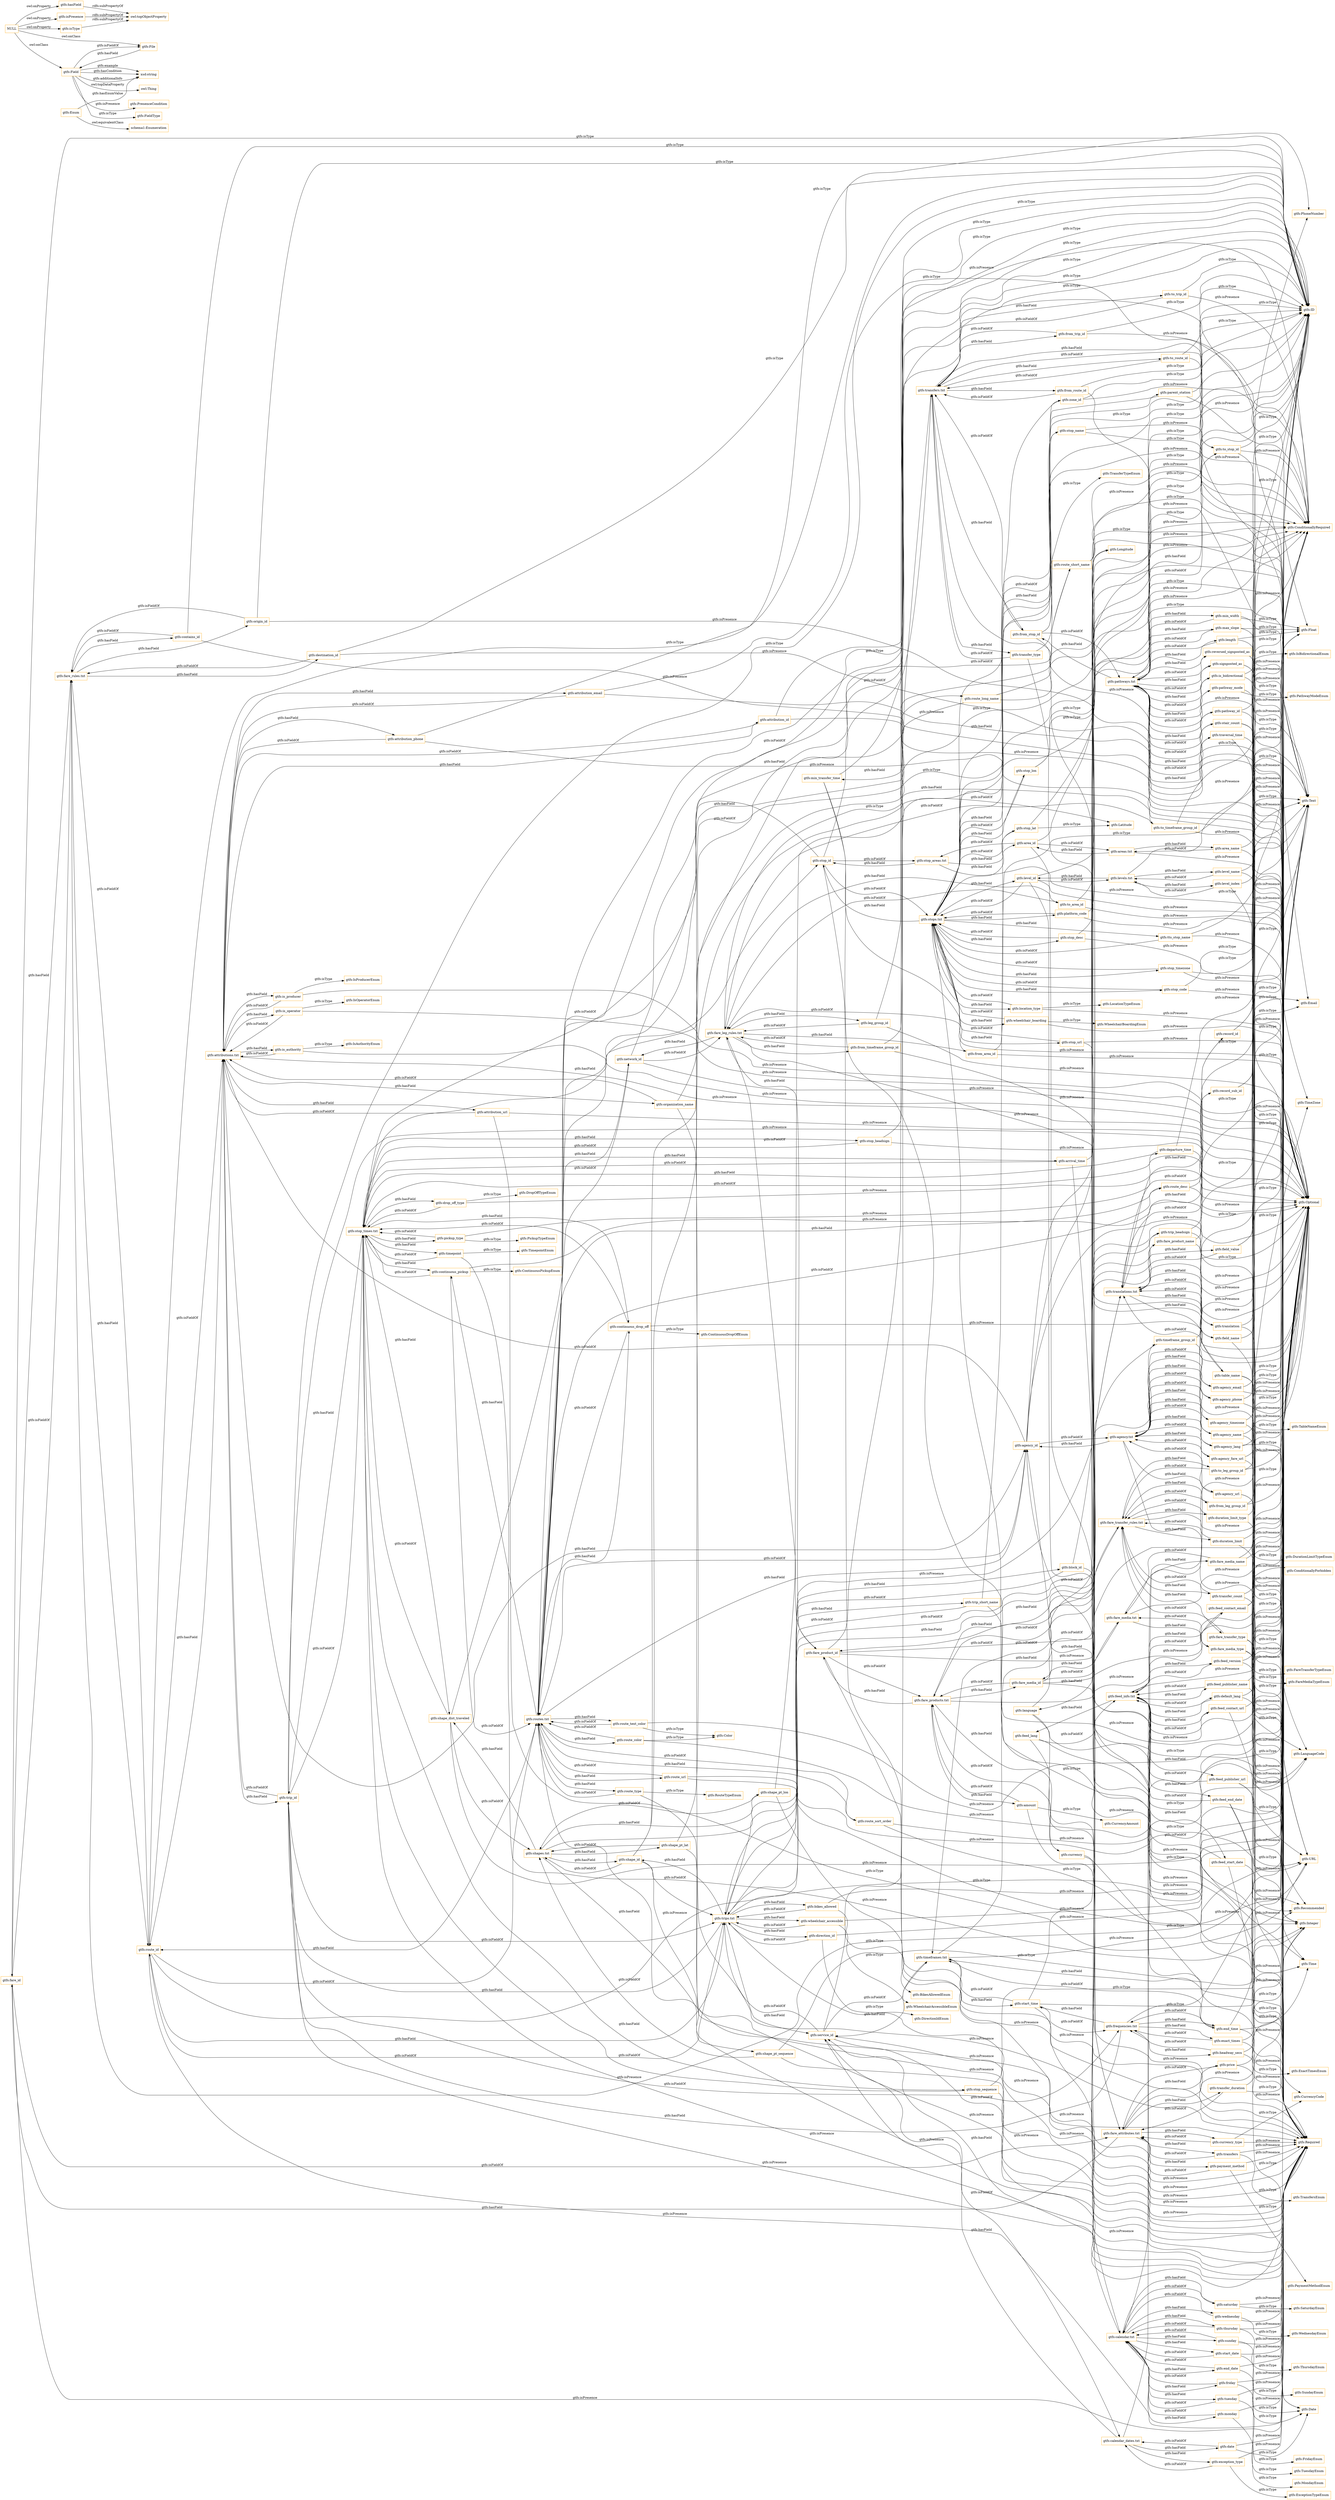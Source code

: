 digraph ar2dtool_diagram { 
rankdir=LR;
size="1501"
node [shape = rectangle, color="orange"]; "gtfs:Required" "gtfs:WheelchairAccessibleEnum" "gtfs:DirectionIdEnum" "gtfs:PhoneNumber" "gtfs:ThursdayEnum" "gtfs:FareMediaTypeEnum" "gtfs:WheelchairBoardingEnum" "gtfs:SaturdayEnum" "gtfs:Text" "gtfs:PickupTypeEnum" "gtfs:DurationLimitTypeEnum" "gtfs:TransfersEnum" "gtfs:TimeZone" "gtfs:BikesAllowedEnum" "gtfs:CurrencyAmount" "gtfs:Field" "gtfs:ExactTimesEnum" "gtfs:ID" "gtfs:MondayEnum" "gtfs:RouteTypeEnum" "gtfs:URL" "gtfs:PaymentMethodEnum" "gtfs:PathwayModeEnum" "gtfs:Float" "gtfs:ContinuousDropOffEnum" "gtfs:DropOffTypeEnum" "schema1:Enumeration" "gtfs:TimepointEnum" "gtfs:ExceptionTypeEnum" "gtfs:WednesdayEnum" "gtfs:LanguageCode" "gtfs:TransferTypeEnum" "gtfs:Longitude" "gtfs:TuesdayEnum" "gtfs:FridayEnum" "gtfs:FieldType" "gtfs:Optional" "gtfs:Time" "gtfs:IsProducerEnum" "gtfs:SundayEnum" "gtfs:IsBidirectionalEnum" "gtfs:FareTransferTypeEnum" "gtfs:File" "gtfs:Integer" "gtfs:Email" "gtfs:ConditionallyRequired" "gtfs:TableNameEnum" "gtfs:IsOperatorEnum" "gtfs:ContinuousPickupEnum" "gtfs:Recommended" "gtfs:LocationTypeEnum" "gtfs:ConditionallyForbidden" "gtfs:Date" "gtfs:PresenceCondition" "gtfs:Enum" "gtfs:Latitude" "gtfs:IsAuthorityEnum" ; /*classes style*/
	"gtfs:fare_id" -> "gtfs:ID" [ label = "gtfs:isType" ];
	"gtfs:fare_id" -> "gtfs:Required" [ label = "gtfs:isPresence" ];
	"gtfs:fare_id" -> "gtfs:fare_rules.txt" [ label = "gtfs:isFieldOf" ];
	"gtfs:fare_id" -> "gtfs:fare_attributes.txt" [ label = "gtfs:isFieldOf" ];
	"gtfs:transfer_type" -> "gtfs:TransferTypeEnum" [ label = "gtfs:isType" ];
	"gtfs:transfer_type" -> "gtfs:Required" [ label = "gtfs:isPresence" ];
	"gtfs:transfer_type" -> "gtfs:transfers.txt" [ label = "gtfs:isFieldOf" ];
	"gtfs:stop_desc" -> "gtfs:Text" [ label = "gtfs:isType" ];
	"gtfs:stop_desc" -> "gtfs:Optional" [ label = "gtfs:isPresence" ];
	"gtfs:stop_desc" -> "gtfs:stops.txt" [ label = "gtfs:isFieldOf" ];
	"gtfs:fare_media_name" -> "gtfs:Text" [ label = "gtfs:isType" ];
	"gtfs:fare_media_name" -> "gtfs:Optional" [ label = "gtfs:isPresence" ];
	"gtfs:fare_media_name" -> "gtfs:fare_media.txt" [ label = "gtfs:isFieldOf" ];
	"gtfs:hasField" -> "owl:topObjectProperty" [ label = "rdfs:subPropertyOf" ];
	"gtfs:signposted_as" -> "gtfs:Text" [ label = "gtfs:isType" ];
	"gtfs:signposted_as" -> "gtfs:Optional" [ label = "gtfs:isPresence" ];
	"gtfs:signposted_as" -> "gtfs:pathways.txt" [ label = "gtfs:isFieldOf" ];
	"gtfs:date" -> "gtfs:Date" [ label = "gtfs:isType" ];
	"gtfs:date" -> "gtfs:Required" [ label = "gtfs:isPresence" ];
	"gtfs:date" -> "gtfs:calendar_dates.txt" [ label = "gtfs:isFieldOf" ];
	"gtfs:min_transfer_time" -> "gtfs:Integer" [ label = "gtfs:isType" ];
	"gtfs:min_transfer_time" -> "gtfs:Optional" [ label = "gtfs:isPresence" ];
	"gtfs:min_transfer_time" -> "gtfs:transfers.txt" [ label = "gtfs:isFieldOf" ];
	"gtfs:route_color" -> "gtfs:Color" [ label = "gtfs:isType" ];
	"gtfs:route_color" -> "gtfs:Optional" [ label = "gtfs:isPresence" ];
	"gtfs:route_color" -> "gtfs:routes.txt" [ label = "gtfs:isFieldOf" ];
	"gtfs:pickup_type" -> "gtfs:PickupTypeEnum" [ label = "gtfs:isType" ];
	"gtfs:pickup_type" -> "gtfs:Optional" [ label = "gtfs:isPresence" ];
	"gtfs:pickup_type" -> "gtfs:stop_times.txt" [ label = "gtfs:isFieldOf" ];
	"gtfs:stair_count" -> "gtfs:Integer" [ label = "gtfs:isType" ];
	"gtfs:stair_count" -> "gtfs:Optional" [ label = "gtfs:isPresence" ];
	"gtfs:stair_count" -> "gtfs:pathways.txt" [ label = "gtfs:isFieldOf" ];
	"gtfs:fare_transfer_rules.txt" -> "gtfs:duration_limit_type" [ label = "gtfs:hasField" ];
	"gtfs:fare_transfer_rules.txt" -> "gtfs:Optional" [ label = "gtfs:isPresence" ];
	"gtfs:fare_transfer_rules.txt" -> "gtfs:duration_limit" [ label = "gtfs:hasField" ];
	"gtfs:fare_transfer_rules.txt" -> "gtfs:fare_transfer_type" [ label = "gtfs:hasField" ];
	"gtfs:fare_transfer_rules.txt" -> "gtfs:transfer_count" [ label = "gtfs:hasField" ];
	"gtfs:fare_transfer_rules.txt" -> "gtfs:from_leg_group_id" [ label = "gtfs:hasField" ];
	"gtfs:fare_transfer_rules.txt" -> "gtfs:fare_product_id" [ label = "gtfs:hasField" ];
	"gtfs:fare_transfer_rules.txt" -> "gtfs:to_leg_group_id" [ label = "gtfs:hasField" ];
	"gtfs:wheelchair_accessible" -> "gtfs:WheelchairAccessibleEnum" [ label = "gtfs:isType" ];
	"gtfs:wheelchair_accessible" -> "gtfs:Optional" [ label = "gtfs:isPresence" ];
	"gtfs:wheelchair_accessible" -> "gtfs:trips.txt" [ label = "gtfs:isFieldOf" ];
	"gtfs:stop_times.txt" -> "gtfs:stop_headsign" [ label = "gtfs:hasField" ];
	"gtfs:stop_times.txt" -> "gtfs:continuous_pickup" [ label = "gtfs:hasField" ];
	"gtfs:stop_times.txt" -> "gtfs:Required" [ label = "gtfs:isPresence" ];
	"gtfs:stop_times.txt" -> "gtfs:trip_id" [ label = "gtfs:hasField" ];
	"gtfs:stop_times.txt" -> "gtfs:pickup_type" [ label = "gtfs:hasField" ];
	"gtfs:stop_times.txt" -> "gtfs:timepoint" [ label = "gtfs:hasField" ];
	"gtfs:stop_times.txt" -> "gtfs:arrival_time" [ label = "gtfs:hasField" ];
	"gtfs:stop_times.txt" -> "gtfs:shape_dist_traveled" [ label = "gtfs:hasField" ];
	"gtfs:stop_times.txt" -> "gtfs:stop_sequence" [ label = "gtfs:hasField" ];
	"gtfs:stop_times.txt" -> "gtfs:continuous_drop_off" [ label = "gtfs:hasField" ];
	"gtfs:stop_times.txt" -> "gtfs:drop_off_type" [ label = "gtfs:hasField" ];
	"gtfs:stop_times.txt" -> "gtfs:departure_time" [ label = "gtfs:hasField" ];
	"gtfs:stop_times.txt" -> "gtfs:stop_id" [ label = "gtfs:hasField" ];
	"gtfs:arrival_time" -> "gtfs:Time" [ label = "gtfs:isType" ];
	"gtfs:arrival_time" -> "gtfs:ConditionallyRequired" [ label = "gtfs:isPresence" ];
	"gtfs:arrival_time" -> "gtfs:stop_times.txt" [ label = "gtfs:isFieldOf" ];
	"gtfs:timeframes.txt" -> "gtfs:Optional" [ label = "gtfs:isPresence" ];
	"gtfs:timeframes.txt" -> "gtfs:timeframe_group_id" [ label = "gtfs:hasField" ];
	"gtfs:timeframes.txt" -> "gtfs:start_time" [ label = "gtfs:hasField" ];
	"gtfs:timeframes.txt" -> "gtfs:service_id" [ label = "gtfs:hasField" ];
	"gtfs:timeframes.txt" -> "gtfs:end_time" [ label = "gtfs:hasField" ];
	"gtfs:pathways.txt" -> "gtfs:length" [ label = "gtfs:hasField" ];
	"gtfs:pathways.txt" -> "gtfs:from_stop_id" [ label = "gtfs:hasField" ];
	"gtfs:pathways.txt" -> "gtfs:min_width" [ label = "gtfs:hasField" ];
	"gtfs:pathways.txt" -> "gtfs:stair_count" [ label = "gtfs:hasField" ];
	"gtfs:pathways.txt" -> "gtfs:signposted_as" [ label = "gtfs:hasField" ];
	"gtfs:pathways.txt" -> "gtfs:traversal_time" [ label = "gtfs:hasField" ];
	"gtfs:pathways.txt" -> "gtfs:is_bidirectional" [ label = "gtfs:hasField" ];
	"gtfs:pathways.txt" -> "gtfs:to_stop_id" [ label = "gtfs:hasField" ];
	"gtfs:pathways.txt" -> "gtfs:Optional" [ label = "gtfs:isPresence" ];
	"gtfs:pathways.txt" -> "gtfs:reversed_signposted_as" [ label = "gtfs:hasField" ];
	"gtfs:pathways.txt" -> "gtfs:max_slope" [ label = "gtfs:hasField" ];
	"gtfs:pathways.txt" -> "gtfs:pathway_id" [ label = "gtfs:hasField" ];
	"gtfs:pathways.txt" -> "gtfs:pathway_mode" [ label = "gtfs:hasField" ];
	"gtfs:language" -> "gtfs:LanguageCode" [ label = "gtfs:isType" ];
	"gtfs:language" -> "gtfs:Required" [ label = "gtfs:isPresence" ];
	"gtfs:language" -> "gtfs:translations.txt" [ label = "gtfs:isFieldOf" ];
	"gtfs:tuesday" -> "gtfs:TuesdayEnum" [ label = "gtfs:isType" ];
	"gtfs:tuesday" -> "gtfs:Required" [ label = "gtfs:isPresence" ];
	"gtfs:tuesday" -> "gtfs:calendar.txt" [ label = "gtfs:isFieldOf" ];
	"gtfs:start_date" -> "gtfs:Date" [ label = "gtfs:isType" ];
	"gtfs:start_date" -> "gtfs:Required" [ label = "gtfs:isPresence" ];
	"gtfs:start_date" -> "gtfs:calendar.txt" [ label = "gtfs:isFieldOf" ];
	"gtfs:fare_products.txt" -> "gtfs:fare_product_name" [ label = "gtfs:hasField" ];
	"gtfs:fare_products.txt" -> "gtfs:currency" [ label = "gtfs:hasField" ];
	"gtfs:fare_products.txt" -> "gtfs:fare_product_id" [ label = "gtfs:hasField" ];
	"gtfs:fare_products.txt" -> "gtfs:amount" [ label = "gtfs:hasField" ];
	"gtfs:fare_products.txt" -> "gtfs:fare_media_id" [ label = "gtfs:hasField" ];
	"gtfs:fare_products.txt" -> "gtfs:Optional" [ label = "gtfs:isPresence" ];
	"gtfs:continuous_pickup" -> "gtfs:ContinuousPickupEnum" [ label = "gtfs:isType" ];
	"gtfs:continuous_pickup" -> "gtfs:routes.txt" [ label = "gtfs:isFieldOf" ];
	"gtfs:continuous_pickup" -> "gtfs:stop_times.txt" [ label = "gtfs:isFieldOf" ];
	"gtfs:continuous_pickup" -> "gtfs:Optional" [ label = "gtfs:isPresence" ];
	"gtfs:level_id" -> "gtfs:Optional" [ label = "gtfs:isPresence" ];
	"gtfs:level_id" -> "gtfs:stops.txt" [ label = "gtfs:isFieldOf" ];
	"gtfs:level_id" -> "gtfs:levels.txt" [ label = "gtfs:isFieldOf" ];
	"gtfs:level_id" -> "gtfs:Required" [ label = "gtfs:isPresence" ];
	"gtfs:level_id" -> "gtfs:ID" [ label = "gtfs:isType" ];
	"gtfs:location_type" -> "gtfs:LocationTypeEnum" [ label = "gtfs:isType" ];
	"gtfs:location_type" -> "gtfs:Optional" [ label = "gtfs:isPresence" ];
	"gtfs:location_type" -> "gtfs:stops.txt" [ label = "gtfs:isFieldOf" ];
	"gtfs:from_timeframe_group_id" -> "gtfs:ID" [ label = "gtfs:isType" ];
	"gtfs:from_timeframe_group_id" -> "gtfs:Optional" [ label = "gtfs:isPresence" ];
	"gtfs:from_timeframe_group_id" -> "gtfs:fare_leg_rules.txt" [ label = "gtfs:isFieldOf" ];
	"gtfs:feed_end_date" -> "gtfs:Date" [ label = "gtfs:isType" ];
	"gtfs:feed_end_date" -> "gtfs:Recommended" [ label = "gtfs:isPresence" ];
	"gtfs:feed_end_date" -> "gtfs:feed_info.txt" [ label = "gtfs:isFieldOf" ];
	"gtfs:contains_id" -> "gtfs:ID" [ label = "gtfs:isType" ];
	"gtfs:contains_id" -> "gtfs:Optional" [ label = "gtfs:isPresence" ];
	"gtfs:contains_id" -> "gtfs:fare_rules.txt" [ label = "gtfs:isFieldOf" ];
	"gtfs:monday" -> "gtfs:MondayEnum" [ label = "gtfs:isType" ];
	"gtfs:monday" -> "gtfs:Required" [ label = "gtfs:isPresence" ];
	"gtfs:monday" -> "gtfs:calendar.txt" [ label = "gtfs:isFieldOf" ];
	"gtfs:origin_id" -> "gtfs:ID" [ label = "gtfs:isType" ];
	"gtfs:origin_id" -> "gtfs:Optional" [ label = "gtfs:isPresence" ];
	"gtfs:origin_id" -> "gtfs:fare_rules.txt" [ label = "gtfs:isFieldOf" ];
	"gtfs:traversal_time" -> "gtfs:Integer" [ label = "gtfs:isType" ];
	"gtfs:traversal_time" -> "gtfs:Optional" [ label = "gtfs:isPresence" ];
	"gtfs:traversal_time" -> "gtfs:pathways.txt" [ label = "gtfs:isFieldOf" ];
	"gtfs:shape_pt_lat" -> "gtfs:Latitude" [ label = "gtfs:isType" ];
	"gtfs:shape_pt_lat" -> "gtfs:Required" [ label = "gtfs:isPresence" ];
	"gtfs:shape_pt_lat" -> "gtfs:shapes.txt" [ label = "gtfs:isFieldOf" ];
	"gtfs:route_id" -> "gtfs:ID" [ label = "gtfs:isType" ];
	"gtfs:route_id" -> "gtfs:fare_rules.txt" [ label = "gtfs:isFieldOf" ];
	"gtfs:route_id" -> "gtfs:Optional" [ label = "gtfs:isPresence" ];
	"gtfs:route_id" -> "gtfs:attributions.txt" [ label = "gtfs:isFieldOf" ];
	"gtfs:route_id" -> "gtfs:trips.txt" [ label = "gtfs:isFieldOf" ];
	"gtfs:route_id" -> "gtfs:routes.txt" [ label = "gtfs:isFieldOf" ];
	"gtfs:route_id" -> "gtfs:Required" [ label = "gtfs:isPresence" ];
	"gtfs:fare_media_id" -> "gtfs:fare_media.txt" [ label = "gtfs:isFieldOf" ];
	"gtfs:fare_media_id" -> "gtfs:ID" [ label = "gtfs:isType" ];
	"gtfs:fare_media_id" -> "gtfs:Optional" [ label = "gtfs:isPresence" ];
	"gtfs:fare_media_id" -> "gtfs:fare_products.txt" [ label = "gtfs:isFieldOf" ];
	"gtfs:fare_media_id" -> "gtfs:Required" [ label = "gtfs:isPresence" ];
	"gtfs:zone_id" -> "gtfs:ID" [ label = "gtfs:isType" ];
	"gtfs:zone_id" -> "gtfs:ConditionallyRequired" [ label = "gtfs:isPresence" ];
	"gtfs:zone_id" -> "gtfs:stops.txt" [ label = "gtfs:isFieldOf" ];
	"gtfs:shape_pt_lon" -> "gtfs:Longitude" [ label = "gtfs:isType" ];
	"gtfs:shape_pt_lon" -> "gtfs:Required" [ label = "gtfs:isPresence" ];
	"gtfs:shape_pt_lon" -> "gtfs:shapes.txt" [ label = "gtfs:isFieldOf" ];
	"gtfs:parent_station" -> "gtfs:ID" [ label = "gtfs:isType" ];
	"gtfs:parent_station" -> "gtfs:ConditionallyRequired" [ label = "gtfs:isPresence" ];
	"gtfs:parent_station" -> "gtfs:stops.txt" [ label = "gtfs:isFieldOf" ];
	"gtfs:feed_contact_url" -> "gtfs:URL" [ label = "gtfs:isType" ];
	"gtfs:feed_contact_url" -> "gtfs:Optional" [ label = "gtfs:isPresence" ];
	"gtfs:feed_contact_url" -> "gtfs:feed_info.txt" [ label = "gtfs:isFieldOf" ];
	"gtfs:transfer_duration" -> "gtfs:Integer" [ label = "gtfs:isType" ];
	"gtfs:transfer_duration" -> "gtfs:Optional" [ label = "gtfs:isPresence" ];
	"gtfs:transfer_duration" -> "gtfs:fare_attributes.txt" [ label = "gtfs:isFieldOf" ];
	"gtfs:route_desc" -> "gtfs:Text" [ label = "gtfs:isType" ];
	"gtfs:route_desc" -> "gtfs:Optional" [ label = "gtfs:isPresence" ];
	"gtfs:route_desc" -> "gtfs:routes.txt" [ label = "gtfs:isFieldOf" ];
	"gtfs:translations.txt" -> "gtfs:Optional" [ label = "gtfs:isPresence" ];
	"gtfs:translations.txt" -> "gtfs:table_name" [ label = "gtfs:hasField" ];
	"gtfs:translations.txt" -> "gtfs:record_sub_id" [ label = "gtfs:hasField" ];
	"gtfs:translations.txt" -> "gtfs:translation" [ label = "gtfs:hasField" ];
	"gtfs:translations.txt" -> "gtfs:field_name" [ label = "gtfs:hasField" ];
	"gtfs:translations.txt" -> "gtfs:record_id" [ label = "gtfs:hasField" ];
	"gtfs:translations.txt" -> "gtfs:field_value" [ label = "gtfs:hasField" ];
	"gtfs:translations.txt" -> "gtfs:language" [ label = "gtfs:hasField" ];
	"gtfs:to_stop_id" -> "gtfs:pathways.txt" [ label = "gtfs:isFieldOf" ];
	"gtfs:to_stop_id" -> "gtfs:Required" [ label = "gtfs:isPresence" ];
	"gtfs:to_stop_id" -> "gtfs:ID" [ label = "gtfs:isType" ];
	"gtfs:to_stop_id" -> "gtfs:ConditionallyRequired" [ label = "gtfs:isPresence" ];
	"gtfs:to_stop_id" -> "gtfs:transfers.txt" [ label = "gtfs:isFieldOf" ];
	"gtfs:agency_timezone" -> "gtfs:TimeZone" [ label = "gtfs:isType" ];
	"gtfs:agency_timezone" -> "gtfs:Required" [ label = "gtfs:isPresence" ];
	"gtfs:agency_timezone" -> "gtfs:agency.txt" [ label = "gtfs:isFieldOf" ];
	"gtfs:isPresence" -> "owl:topObjectProperty" [ label = "rdfs:subPropertyOf" ];
	"gtfs:reversed_signposted_as" -> "gtfs:Text" [ label = "gtfs:isType" ];
	"gtfs:reversed_signposted_as" -> "gtfs:Optional" [ label = "gtfs:isPresence" ];
	"gtfs:reversed_signposted_as" -> "gtfs:pathways.txt" [ label = "gtfs:isFieldOf" ];
	"gtfs:stop_code" -> "gtfs:Text" [ label = "gtfs:isType" ];
	"gtfs:stop_code" -> "gtfs:Optional" [ label = "gtfs:isPresence" ];
	"gtfs:stop_code" -> "gtfs:stops.txt" [ label = "gtfs:isFieldOf" ];
	"gtfs:from_area_id" -> "gtfs:ID" [ label = "gtfs:isType" ];
	"gtfs:from_area_id" -> "gtfs:Optional" [ label = "gtfs:isPresence" ];
	"gtfs:from_area_id" -> "gtfs:fare_leg_rules.txt" [ label = "gtfs:isFieldOf" ];
	"gtfs:route_url" -> "gtfs:URL" [ label = "gtfs:isType" ];
	"gtfs:route_url" -> "gtfs:Optional" [ label = "gtfs:isPresence" ];
	"gtfs:route_url" -> "gtfs:routes.txt" [ label = "gtfs:isFieldOf" ];
	"gtfs:is_authority" -> "gtfs:IsAuthorityEnum" [ label = "gtfs:isType" ];
	"gtfs:is_authority" -> "gtfs:Optional" [ label = "gtfs:isPresence" ];
	"gtfs:is_authority" -> "gtfs:attributions.txt" [ label = "gtfs:isFieldOf" ];
	"gtfs:feed_contact_email" -> "gtfs:Email" [ label = "gtfs:isType" ];
	"gtfs:feed_contact_email" -> "gtfs:Optional" [ label = "gtfs:isPresence" ];
	"gtfs:feed_contact_email" -> "gtfs:feed_info.txt" [ label = "gtfs:isFieldOf" ];
	"gtfs:currency_type" -> "gtfs:CurrencyCode" [ label = "gtfs:isType" ];
	"gtfs:currency_type" -> "gtfs:Required" [ label = "gtfs:isPresence" ];
	"gtfs:currency_type" -> "gtfs:fare_attributes.txt" [ label = "gtfs:isFieldOf" ];
	"gtfs:min_width" -> "gtfs:Float" [ label = "gtfs:isType" ];
	"gtfs:min_width" -> "gtfs:Optional" [ label = "gtfs:isPresence" ];
	"gtfs:min_width" -> "gtfs:pathways.txt" [ label = "gtfs:isFieldOf" ];
	"gtfs:shape_dist_traveled" -> "gtfs:stop_times.txt" [ label = "gtfs:isFieldOf" ];
	"gtfs:shape_dist_traveled" -> "gtfs:Optional" [ label = "gtfs:isPresence" ];
	"gtfs:shape_dist_traveled" -> "gtfs:Float" [ label = "gtfs:isType" ];
	"gtfs:shape_dist_traveled" -> "gtfs:shapes.txt" [ label = "gtfs:isFieldOf" ];
	"gtfs:exact_times" -> "gtfs:ExactTimesEnum" [ label = "gtfs:isType" ];
	"gtfs:exact_times" -> "gtfs:Optional" [ label = "gtfs:isPresence" ];
	"gtfs:exact_times" -> "gtfs:frequencies.txt" [ label = "gtfs:isFieldOf" ];
	"gtfs:levels.txt" -> "gtfs:ConditionallyRequired" [ label = "gtfs:isPresence" ];
	"gtfs:levels.txt" -> "gtfs:level_name" [ label = "gtfs:hasField" ];
	"gtfs:levels.txt" -> "gtfs:level_index" [ label = "gtfs:hasField" ];
	"gtfs:levels.txt" -> "gtfs:level_id" [ label = "gtfs:hasField" ];
	"gtfs:isType" -> "owl:topObjectProperty" [ label = "rdfs:subPropertyOf" ];
	"gtfs:stop_sequence" -> "gtfs:Integer" [ label = "gtfs:isType" ];
	"gtfs:stop_sequence" -> "gtfs:Required" [ label = "gtfs:isPresence" ];
	"gtfs:stop_sequence" -> "gtfs:stop_times.txt" [ label = "gtfs:isFieldOf" ];
	"gtfs:stop_areas.txt" -> "gtfs:Optional" [ label = "gtfs:isPresence" ];
	"gtfs:stop_areas.txt" -> "gtfs:stop_id" [ label = "gtfs:hasField" ];
	"gtfs:stop_areas.txt" -> "gtfs:area_id" [ label = "gtfs:hasField" ];
	"gtfs:transfers" -> "gtfs:TransfersEnum" [ label = "gtfs:isType" ];
	"gtfs:transfers" -> "gtfs:Required" [ label = "gtfs:isPresence" ];
	"gtfs:transfers" -> "gtfs:fare_attributes.txt" [ label = "gtfs:isFieldOf" ];
	"gtfs:agency_name" -> "gtfs:Text" [ label = "gtfs:isType" ];
	"gtfs:agency_name" -> "gtfs:Required" [ label = "gtfs:isPresence" ];
	"gtfs:agency_name" -> "gtfs:agency.txt" [ label = "gtfs:isFieldOf" ];
	"gtfs:payment_method" -> "gtfs:PaymentMethodEnum" [ label = "gtfs:isType" ];
	"gtfs:payment_method" -> "gtfs:Required" [ label = "gtfs:isPresence" ];
	"gtfs:payment_method" -> "gtfs:fare_attributes.txt" [ label = "gtfs:isFieldOf" ];
	"gtfs:is_operator" -> "gtfs:IsOperatorEnum" [ label = "gtfs:isType" ];
	"gtfs:is_operator" -> "gtfs:Optional" [ label = "gtfs:isPresence" ];
	"gtfs:is_operator" -> "gtfs:attributions.txt" [ label = "gtfs:isFieldOf" ];
	"gtfs:drop_off_type" -> "gtfs:DropOffTypeEnum" [ label = "gtfs:isType" ];
	"gtfs:drop_off_type" -> "gtfs:Optional" [ label = "gtfs:isPresence" ];
	"gtfs:drop_off_type" -> "gtfs:stop_times.txt" [ label = "gtfs:isFieldOf" ];
	"gtfs:attribution_phone" -> "gtfs:PhoneNumber" [ label = "gtfs:isType" ];
	"gtfs:attribution_phone" -> "gtfs:Optional" [ label = "gtfs:isPresence" ];
	"gtfs:attribution_phone" -> "gtfs:attributions.txt" [ label = "gtfs:isFieldOf" ];
	"gtfs:stop_id" -> "gtfs:Required" [ label = "gtfs:isPresence" ];
	"gtfs:stop_id" -> "gtfs:stops.txt" [ label = "gtfs:isFieldOf" ];
	"gtfs:stop_id" -> "gtfs:stop_times.txt" [ label = "gtfs:isFieldOf" ];
	"gtfs:stop_id" -> "gtfs:stop_areas.txt" [ label = "gtfs:isFieldOf" ];
	"gtfs:stop_id" -> "gtfs:ID" [ label = "gtfs:isType" ];
	"gtfs:stop_name" -> "gtfs:Text" [ label = "gtfs:isType" ];
	"gtfs:stop_name" -> "gtfs:ConditionallyRequired" [ label = "gtfs:isPresence" ];
	"gtfs:stop_name" -> "gtfs:stops.txt" [ label = "gtfs:isFieldOf" ];
	"gtfs:calendar_dates.txt" -> "gtfs:ConditionallyRequired" [ label = "gtfs:isPresence" ];
	"gtfs:calendar_dates.txt" -> "gtfs:service_id" [ label = "gtfs:hasField" ];
	"gtfs:calendar_dates.txt" -> "gtfs:exception_type" [ label = "gtfs:hasField" ];
	"gtfs:calendar_dates.txt" -> "gtfs:date" [ label = "gtfs:hasField" ];
	"gtfs:feed_version" -> "gtfs:Text" [ label = "gtfs:isType" ];
	"gtfs:feed_version" -> "gtfs:Recommended" [ label = "gtfs:isPresence" ];
	"gtfs:feed_version" -> "gtfs:feed_info.txt" [ label = "gtfs:isFieldOf" ];
	"gtfs:saturday" -> "gtfs:SaturdayEnum" [ label = "gtfs:isType" ];
	"gtfs:saturday" -> "gtfs:Required" [ label = "gtfs:isPresence" ];
	"gtfs:saturday" -> "gtfs:calendar.txt" [ label = "gtfs:isFieldOf" ];
	"gtfs:frequencies.txt" -> "gtfs:Optional" [ label = "gtfs:isPresence" ];
	"gtfs:frequencies.txt" -> "gtfs:trip_id" [ label = "gtfs:hasField" ];
	"gtfs:frequencies.txt" -> "gtfs:start_time" [ label = "gtfs:hasField" ];
	"gtfs:frequencies.txt" -> "gtfs:headway_secs" [ label = "gtfs:hasField" ];
	"gtfs:frequencies.txt" -> "gtfs:exact_times" [ label = "gtfs:hasField" ];
	"gtfs:frequencies.txt" -> "gtfs:end_time" [ label = "gtfs:hasField" ];
	"gtfs:feed_publisher_url" -> "gtfs:URL" [ label = "gtfs:isType" ];
	"gtfs:feed_publisher_url" -> "gtfs:Required" [ label = "gtfs:isPresence" ];
	"gtfs:feed_publisher_url" -> "gtfs:feed_info.txt" [ label = "gtfs:isFieldOf" ];
	"gtfs:from_stop_id" -> "gtfs:Required" [ label = "gtfs:isPresence" ];
	"gtfs:from_stop_id" -> "gtfs:pathways.txt" [ label = "gtfs:isFieldOf" ];
	"gtfs:from_stop_id" -> "gtfs:transfers.txt" [ label = "gtfs:isFieldOf" ];
	"gtfs:from_stop_id" -> "gtfs:ConditionallyRequired" [ label = "gtfs:isPresence" ];
	"gtfs:from_stop_id" -> "gtfs:ID" [ label = "gtfs:isType" ];
	"gtfs:agency.txt" -> "gtfs:agency_name" [ label = "gtfs:hasField" ];
	"gtfs:agency.txt" -> "gtfs:agency_lang" [ label = "gtfs:hasField" ];
	"gtfs:agency.txt" -> "gtfs:agency_url" [ label = "gtfs:hasField" ];
	"gtfs:agency.txt" -> "gtfs:agency_phone" [ label = "gtfs:hasField" ];
	"gtfs:agency.txt" -> "gtfs:agency_timezone" [ label = "gtfs:hasField" ];
	"gtfs:agency.txt" -> "gtfs:agency_id" [ label = "gtfs:hasField" ];
	"gtfs:agency.txt" -> "gtfs:agency_fare_url" [ label = "gtfs:hasField" ];
	"gtfs:agency.txt" -> "gtfs:agency_email" [ label = "gtfs:hasField" ];
	"gtfs:agency.txt" -> "gtfs:Required" [ label = "gtfs:isPresence" ];
	"gtfs:route_long_name" -> "gtfs:Text" [ label = "gtfs:isType" ];
	"gtfs:route_long_name" -> "gtfs:ConditionallyRequired" [ label = "gtfs:isPresence" ];
	"gtfs:route_long_name" -> "gtfs:routes.txt" [ label = "gtfs:isFieldOf" ];
	"gtfs:to_trip_id" -> "gtfs:ID" [ label = "gtfs:isType" ];
	"gtfs:to_trip_id" -> "gtfs:ConditionallyRequired" [ label = "gtfs:isPresence" ];
	"gtfs:to_trip_id" -> "gtfs:transfers.txt" [ label = "gtfs:isFieldOf" ];
	"gtfs:agency_url" -> "gtfs:URL" [ label = "gtfs:isType" ];
	"gtfs:agency_url" -> "gtfs:Required" [ label = "gtfs:isPresence" ];
	"gtfs:agency_url" -> "gtfs:agency.txt" [ label = "gtfs:isFieldOf" ];
	"gtfs:stops.txt" -> "gtfs:stop_timezone" [ label = "gtfs:hasField" ];
	"gtfs:stops.txt" -> "gtfs:stop_lon" [ label = "gtfs:hasField" ];
	"gtfs:stops.txt" -> "gtfs:stop_name" [ label = "gtfs:hasField" ];
	"gtfs:stops.txt" -> "gtfs:stop_code" [ label = "gtfs:hasField" ];
	"gtfs:stops.txt" -> "gtfs:stop_id" [ label = "gtfs:hasField" ];
	"gtfs:stops.txt" -> "gtfs:stop_desc" [ label = "gtfs:hasField" ];
	"gtfs:stops.txt" -> "gtfs:parent_station" [ label = "gtfs:hasField" ];
	"gtfs:stops.txt" -> "gtfs:Required" [ label = "gtfs:isPresence" ];
	"gtfs:stops.txt" -> "gtfs:wheelchair_boarding" [ label = "gtfs:hasField" ];
	"gtfs:stops.txt" -> "gtfs:zone_id" [ label = "gtfs:hasField" ];
	"gtfs:stops.txt" -> "gtfs:platform_code" [ label = "gtfs:hasField" ];
	"gtfs:stops.txt" -> "gtfs:tts_stop_name" [ label = "gtfs:hasField" ];
	"gtfs:stops.txt" -> "gtfs:level_id" [ label = "gtfs:hasField" ];
	"gtfs:stops.txt" -> "gtfs:stop_lat" [ label = "gtfs:hasField" ];
	"gtfs:stops.txt" -> "gtfs:stop_url" [ label = "gtfs:hasField" ];
	"gtfs:stops.txt" -> "gtfs:location_type" [ label = "gtfs:hasField" ];
	"gtfs:feed_lang" -> "gtfs:LanguageCode" [ label = "gtfs:isType" ];
	"gtfs:feed_lang" -> "gtfs:Required" [ label = "gtfs:isPresence" ];
	"gtfs:feed_lang" -> "gtfs:feed_info.txt" [ label = "gtfs:isFieldOf" ];
	"gtfs:length" -> "gtfs:Float" [ label = "gtfs:isType" ];
	"gtfs:length" -> "gtfs:Optional" [ label = "gtfs:isPresence" ];
	"gtfs:length" -> "gtfs:pathways.txt" [ label = "gtfs:isFieldOf" ];
	"gtfs:exception_type" -> "gtfs:ExceptionTypeEnum" [ label = "gtfs:isType" ];
	"gtfs:exception_type" -> "gtfs:Required" [ label = "gtfs:isPresence" ];
	"gtfs:exception_type" -> "gtfs:calendar_dates.txt" [ label = "gtfs:isFieldOf" ];
	"gtfs:Enum" -> "schema1:Enumeration" [ label = "owl:equivalentClass" ];
	"gtfs:fare_product_name" -> "gtfs:Text" [ label = "gtfs:isType" ];
	"gtfs:fare_product_name" -> "gtfs:Optional" [ label = "gtfs:isPresence" ];
	"gtfs:fare_product_name" -> "gtfs:fare_products.txt" [ label = "gtfs:isFieldOf" ];
	"gtfs:stop_timezone" -> "gtfs:TimeZone" [ label = "gtfs:isType" ];
	"gtfs:stop_timezone" -> "gtfs:Optional" [ label = "gtfs:isPresence" ];
	"gtfs:stop_timezone" -> "gtfs:stops.txt" [ label = "gtfs:isFieldOf" ];
	"gtfs:from_route_id" -> "gtfs:ID" [ label = "gtfs:isType" ];
	"gtfs:from_route_id" -> "gtfs:Optional" [ label = "gtfs:isPresence" ];
	"gtfs:from_route_id" -> "gtfs:transfers.txt" [ label = "gtfs:isFieldOf" ];
	"gtfs:feed_start_date" -> "gtfs:Date" [ label = "gtfs:isType" ];
	"gtfs:feed_start_date" -> "gtfs:Recommended" [ label = "gtfs:isPresence" ];
	"gtfs:feed_start_date" -> "gtfs:feed_info.txt" [ label = "gtfs:isFieldOf" ];
	"gtfs:record_id" -> "gtfs:ID" [ label = "gtfs:isType" ];
	"gtfs:record_id" -> "gtfs:ConditionallyRequired" [ label = "gtfs:isPresence" ];
	"gtfs:record_id" -> "gtfs:translations.txt" [ label = "gtfs:isFieldOf" ];
	"gtfs:is_producer" -> "gtfs:IsProducerEnum" [ label = "gtfs:isType" ];
	"gtfs:is_producer" -> "gtfs:Optional" [ label = "gtfs:isPresence" ];
	"gtfs:is_producer" -> "gtfs:attributions.txt" [ label = "gtfs:isFieldOf" ];
	"gtfs:fare_product_id" -> "gtfs:ID" [ label = "gtfs:isType" ];
	"gtfs:fare_product_id" -> "gtfs:fare_leg_rules.txt" [ label = "gtfs:isFieldOf" ];
	"gtfs:fare_product_id" -> "gtfs:Optional" [ label = "gtfs:isPresence" ];
	"gtfs:fare_product_id" -> "gtfs:fare_transfer_rules.txt" [ label = "gtfs:isFieldOf" ];
	"gtfs:fare_product_id" -> "gtfs:Required" [ label = "gtfs:isPresence" ];
	"gtfs:fare_product_id" -> "gtfs:fare_products.txt" [ label = "gtfs:isFieldOf" ];
	"gtfs:shape_id" -> "gtfs:shapes.txt" [ label = "gtfs:isFieldOf" ];
	"gtfs:shape_id" -> "gtfs:trips.txt" [ label = "gtfs:isFieldOf" ];
	"gtfs:shape_id" -> "gtfs:ConditionallyRequired" [ label = "gtfs:isPresence" ];
	"gtfs:shape_id" -> "gtfs:ID" [ label = "gtfs:isType" ];
	"gtfs:shape_id" -> "gtfs:Required" [ label = "gtfs:isPresence" ];
	"gtfs:route_text_color" -> "gtfs:Color" [ label = "gtfs:isType" ];
	"gtfs:route_text_color" -> "gtfs:Optional" [ label = "gtfs:isPresence" ];
	"gtfs:route_text_color" -> "gtfs:routes.txt" [ label = "gtfs:isFieldOf" ];
	"gtfs:start_time" -> "gtfs:Time" [ label = "gtfs:isType" ];
	"gtfs:start_time" -> "gtfs:timeframes.txt" [ label = "gtfs:isFieldOf" ];
	"gtfs:start_time" -> "gtfs:Required" [ label = "gtfs:isPresence" ];
	"gtfs:start_time" -> "gtfs:ConditionallyRequired" [ label = "gtfs:isPresence" ];
	"gtfs:start_time" -> "gtfs:frequencies.txt" [ label = "gtfs:isFieldOf" ];
	"gtfs:field_name" -> "gtfs:Text" [ label = "gtfs:isType" ];
	"gtfs:field_name" -> "gtfs:Required" [ label = "gtfs:isPresence" ];
	"gtfs:field_name" -> "gtfs:translations.txt" [ label = "gtfs:isFieldOf" ];
	"gtfs:trip_short_name" -> "gtfs:Text" [ label = "gtfs:isType" ];
	"gtfs:trip_short_name" -> "gtfs:Optional" [ label = "gtfs:isPresence" ];
	"gtfs:trip_short_name" -> "gtfs:trips.txt" [ label = "gtfs:isFieldOf" ];
	"gtfs:from_leg_group_id" -> "gtfs:ID" [ label = "gtfs:isType" ];
	"gtfs:from_leg_group_id" -> "gtfs:Optional" [ label = "gtfs:isPresence" ];
	"gtfs:from_leg_group_id" -> "gtfs:fare_transfer_rules.txt" [ label = "gtfs:isFieldOf" ];
	"gtfs:agency_id" -> "gtfs:fare_attributes.txt" [ label = "gtfs:isFieldOf" ];
	"gtfs:agency_id" -> "gtfs:agency.txt" [ label = "gtfs:isFieldOf" ];
	"gtfs:agency_id" -> "gtfs:ID" [ label = "gtfs:isType" ];
	"gtfs:agency_id" -> "gtfs:routes.txt" [ label = "gtfs:isFieldOf" ];
	"gtfs:agency_id" -> "gtfs:attributions.txt" [ label = "gtfs:isFieldOf" ];
	"gtfs:agency_id" -> "gtfs:ConditionallyRequired" [ label = "gtfs:isPresence" ];
	"gtfs:agency_id" -> "gtfs:Optional" [ label = "gtfs:isPresence" ];
	"gtfs:network_id" -> "gtfs:fare_leg_rules.txt" [ label = "gtfs:isFieldOf" ];
	"gtfs:network_id" -> "gtfs:ID" [ label = "gtfs:isType" ];
	"gtfs:network_id" -> "gtfs:Optional" [ label = "gtfs:isPresence" ];
	"gtfs:network_id" -> "gtfs:routes.txt" [ label = "gtfs:isFieldOf" ];
	"gtfs:wednesday" -> "gtfs:WednesdayEnum" [ label = "gtfs:isType" ];
	"gtfs:wednesday" -> "gtfs:Required" [ label = "gtfs:isPresence" ];
	"gtfs:wednesday" -> "gtfs:calendar.txt" [ label = "gtfs:isFieldOf" ];
	"gtfs:pathway_id" -> "gtfs:ID" [ label = "gtfs:isType" ];
	"gtfs:pathway_id" -> "gtfs:Required" [ label = "gtfs:isPresence" ];
	"gtfs:pathway_id" -> "gtfs:pathways.txt" [ label = "gtfs:isFieldOf" ];
	"gtfs:table_name" -> "gtfs:TableNameEnum" [ label = "gtfs:isType" ];
	"gtfs:table_name" -> "gtfs:Required" [ label = "gtfs:isPresence" ];
	"gtfs:table_name" -> "gtfs:translations.txt" [ label = "gtfs:isFieldOf" ];
	"gtfs:thursday" -> "gtfs:ThursdayEnum" [ label = "gtfs:isType" ];
	"gtfs:thursday" -> "gtfs:Required" [ label = "gtfs:isPresence" ];
	"gtfs:thursday" -> "gtfs:calendar.txt" [ label = "gtfs:isFieldOf" ];
	"gtfs:end_time" -> "gtfs:frequencies.txt" [ label = "gtfs:isFieldOf" ];
	"gtfs:end_time" -> "gtfs:Time" [ label = "gtfs:isType" ];
	"gtfs:end_time" -> "gtfs:ConditionallyRequired" [ label = "gtfs:isPresence" ];
	"gtfs:end_time" -> "gtfs:timeframes.txt" [ label = "gtfs:isFieldOf" ];
	"gtfs:end_time" -> "gtfs:Required" [ label = "gtfs:isPresence" ];
	"gtfs:to_route_id" -> "gtfs:ID" [ label = "gtfs:isType" ];
	"gtfs:to_route_id" -> "gtfs:Optional" [ label = "gtfs:isPresence" ];
	"gtfs:to_route_id" -> "gtfs:transfers.txt" [ label = "gtfs:isFieldOf" ];
	"gtfs:transfer_count" -> "gtfs:Integer" [ label = "gtfs:isType" ];
	"gtfs:transfer_count" -> "gtfs:ConditionallyForbidden" [ label = "gtfs:isPresence" ];
	"gtfs:transfer_count" -> "gtfs:fare_transfer_rules.txt" [ label = "gtfs:isFieldOf" ];
	"gtfs:to_area_id" -> "gtfs:ID" [ label = "gtfs:isType" ];
	"gtfs:to_area_id" -> "gtfs:Optional" [ label = "gtfs:isPresence" ];
	"gtfs:to_area_id" -> "gtfs:fare_leg_rules.txt" [ label = "gtfs:isFieldOf" ];
	"gtfs:end_date" -> "gtfs:Date" [ label = "gtfs:isType" ];
	"gtfs:end_date" -> "gtfs:Required" [ label = "gtfs:isPresence" ];
	"gtfs:end_date" -> "gtfs:calendar.txt" [ label = "gtfs:isFieldOf" ];
	"gtfs:organization_name" -> "gtfs:Text" [ label = "gtfs:isType" ];
	"gtfs:organization_name" -> "gtfs:Required" [ label = "gtfs:isPresence" ];
	"gtfs:organization_name" -> "gtfs:attributions.txt" [ label = "gtfs:isFieldOf" ];
	"gtfs:agency_lang" -> "gtfs:LanguageCode" [ label = "gtfs:isType" ];
	"gtfs:agency_lang" -> "gtfs:Optional" [ label = "gtfs:isPresence" ];
	"gtfs:agency_lang" -> "gtfs:agency.txt" [ label = "gtfs:isFieldOf" ];
	"gtfs:price" -> "gtfs:Float" [ label = "gtfs:isType" ];
	"gtfs:price" -> "gtfs:Required" [ label = "gtfs:isPresence" ];
	"gtfs:price" -> "gtfs:fare_attributes.txt" [ label = "gtfs:isFieldOf" ];
	"gtfs:to_timeframe_group_id" -> "gtfs:ID" [ label = "gtfs:isType" ];
	"gtfs:to_timeframe_group_id" -> "gtfs:Optional" [ label = "gtfs:isPresence" ];
	"gtfs:to_timeframe_group_id" -> "gtfs:fare_leg_rules.txt" [ label = "gtfs:isFieldOf" ];
	"gtfs:level_index" -> "gtfs:Float" [ label = "gtfs:isType" ];
	"gtfs:level_index" -> "gtfs:Required" [ label = "gtfs:isPresence" ];
	"gtfs:level_index" -> "gtfs:levels.txt" [ label = "gtfs:isFieldOf" ];
	"gtfs:service_id" -> "gtfs:Required" [ label = "gtfs:isPresence" ];
	"gtfs:service_id" -> "gtfs:ID" [ label = "gtfs:isType" ];
	"gtfs:service_id" -> "gtfs:timeframes.txt" [ label = "gtfs:isFieldOf" ];
	"gtfs:service_id" -> "gtfs:trips.txt" [ label = "gtfs:isFieldOf" ];
	"gtfs:service_id" -> "gtfs:calendar.txt" [ label = "gtfs:isFieldOf" ];
	"gtfs:service_id" -> "gtfs:calendar_dates.txt" [ label = "gtfs:isFieldOf" ];
	"gtfs:trip_id" -> "gtfs:Optional" [ label = "gtfs:isPresence" ];
	"gtfs:trip_id" -> "gtfs:stop_times.txt" [ label = "gtfs:isFieldOf" ];
	"gtfs:trip_id" -> "gtfs:trips.txt" [ label = "gtfs:isFieldOf" ];
	"gtfs:trip_id" -> "gtfs:attributions.txt" [ label = "gtfs:isFieldOf" ];
	"gtfs:trip_id" -> "gtfs:ID" [ label = "gtfs:isType" ];
	"gtfs:trip_id" -> "gtfs:frequencies.txt" [ label = "gtfs:isFieldOf" ];
	"gtfs:trip_id" -> "gtfs:Required" [ label = "gtfs:isPresence" ];
	"gtfs:routes.txt" -> "gtfs:route_color" [ label = "gtfs:hasField" ];
	"gtfs:routes.txt" -> "gtfs:network_id" [ label = "gtfs:hasField" ];
	"gtfs:routes.txt" -> "gtfs:route_long_name" [ label = "gtfs:hasField" ];
	"gtfs:routes.txt" -> "gtfs:route_url" [ label = "gtfs:hasField" ];
	"gtfs:routes.txt" -> "gtfs:continuous_pickup" [ label = "gtfs:hasField" ];
	"gtfs:routes.txt" -> "gtfs:route_short_name" [ label = "gtfs:hasField" ];
	"gtfs:routes.txt" -> "gtfs:route_id" [ label = "gtfs:hasField" ];
	"gtfs:routes.txt" -> "gtfs:Required" [ label = "gtfs:isPresence" ];
	"gtfs:routes.txt" -> "gtfs:route_sort_order" [ label = "gtfs:hasField" ];
	"gtfs:routes.txt" -> "gtfs:continuous_drop_off" [ label = "gtfs:hasField" ];
	"gtfs:routes.txt" -> "gtfs:route_text_color" [ label = "gtfs:hasField" ];
	"gtfs:routes.txt" -> "gtfs:route_type" [ label = "gtfs:hasField" ];
	"gtfs:routes.txt" -> "gtfs:agency_id" [ label = "gtfs:hasField" ];
	"gtfs:routes.txt" -> "gtfs:route_desc" [ label = "gtfs:hasField" ];
	"gtfs:agency_fare_url" -> "gtfs:URL" [ label = "gtfs:isType" ];
	"gtfs:agency_fare_url" -> "gtfs:Optional" [ label = "gtfs:isPresence" ];
	"gtfs:agency_fare_url" -> "gtfs:agency.txt" [ label = "gtfs:isFieldOf" ];
	"gtfs:currency" -> "gtfs:CurrencyCode" [ label = "gtfs:isType" ];
	"gtfs:currency" -> "gtfs:Required" [ label = "gtfs:isPresence" ];
	"gtfs:currency" -> "gtfs:fare_products.txt" [ label = "gtfs:isFieldOf" ];
	"gtfs:area_name" -> "gtfs:Text" [ label = "gtfs:isType" ];
	"gtfs:area_name" -> "gtfs:Optional" [ label = "gtfs:isPresence" ];
	"gtfs:area_name" -> "gtfs:areas.txt" [ label = "gtfs:isFieldOf" ];
	"gtfs:attribution_url" -> "gtfs:URL" [ label = "gtfs:isType" ];
	"gtfs:attribution_url" -> "gtfs:Optional" [ label = "gtfs:isPresence" ];
	"gtfs:attribution_url" -> "gtfs:attributions.txt" [ label = "gtfs:isFieldOf" ];
	"gtfs:record_sub_id" -> "gtfs:ID" [ label = "gtfs:isType" ];
	"gtfs:record_sub_id" -> "gtfs:ConditionallyRequired" [ label = "gtfs:isPresence" ];
	"gtfs:record_sub_id" -> "gtfs:translations.txt" [ label = "gtfs:isFieldOf" ];
	"gtfs:sunday" -> "gtfs:SundayEnum" [ label = "gtfs:isType" ];
	"gtfs:sunday" -> "gtfs:Required" [ label = "gtfs:isPresence" ];
	"gtfs:sunday" -> "gtfs:calendar.txt" [ label = "gtfs:isFieldOf" ];
	"gtfs:from_trip_id" -> "gtfs:ID" [ label = "gtfs:isType" ];
	"gtfs:from_trip_id" -> "gtfs:ConditionallyRequired" [ label = "gtfs:isPresence" ];
	"gtfs:from_trip_id" -> "gtfs:transfers.txt" [ label = "gtfs:isFieldOf" ];
	"gtfs:translation" -> "gtfs:Text" [ label = "gtfs:isType" ];
	"gtfs:translation" -> "gtfs:Required" [ label = "gtfs:isPresence" ];
	"gtfs:translation" -> "gtfs:translations.txt" [ label = "gtfs:isFieldOf" ];
	"gtfs:shapes.txt" -> "gtfs:Optional" [ label = "gtfs:isPresence" ];
	"gtfs:shapes.txt" -> "gtfs:shape_pt_sequence" [ label = "gtfs:hasField" ];
	"gtfs:shapes.txt" -> "gtfs:shape_pt_lon" [ label = "gtfs:hasField" ];
	"gtfs:shapes.txt" -> "gtfs:shape_pt_lat" [ label = "gtfs:hasField" ];
	"gtfs:shapes.txt" -> "gtfs:shape_id" [ label = "gtfs:hasField" ];
	"gtfs:shapes.txt" -> "gtfs:shape_dist_traveled" [ label = "gtfs:hasField" ];
	"gtfs:tts_stop_name" -> "gtfs:Text" [ label = "gtfs:isType" ];
	"gtfs:tts_stop_name" -> "gtfs:Optional" [ label = "gtfs:isPresence" ];
	"gtfs:tts_stop_name" -> "gtfs:stops.txt" [ label = "gtfs:isFieldOf" ];
	"gtfs:level_name" -> "gtfs:Text" [ label = "gtfs:isType" ];
	"gtfs:level_name" -> "gtfs:Optional" [ label = "gtfs:isPresence" ];
	"gtfs:level_name" -> "gtfs:levels.txt" [ label = "gtfs:isFieldOf" ];
	"gtfs:block_id" -> "gtfs:ID" [ label = "gtfs:isType" ];
	"gtfs:block_id" -> "gtfs:Optional" [ label = "gtfs:isPresence" ];
	"gtfs:block_id" -> "gtfs:trips.txt" [ label = "gtfs:isFieldOf" ];
	"gtfs:continuous_drop_off" -> "gtfs:ContinuousDropOffEnum" [ label = "gtfs:isType" ];
	"gtfs:continuous_drop_off" -> "gtfs:Optional" [ label = "gtfs:isPresence" ];
	"gtfs:continuous_drop_off" -> "gtfs:stop_times.txt" [ label = "gtfs:isFieldOf" ];
	"gtfs:continuous_drop_off" -> "gtfs:routes.txt" [ label = "gtfs:isFieldOf" ];
	"gtfs:route_short_name" -> "gtfs:Text" [ label = "gtfs:isType" ];
	"gtfs:route_short_name" -> "gtfs:ConditionallyRequired" [ label = "gtfs:isPresence" ];
	"gtfs:route_short_name" -> "gtfs:routes.txt" [ label = "gtfs:isFieldOf" ];
	"gtfs:to_leg_group_id" -> "gtfs:ID" [ label = "gtfs:isType" ];
	"gtfs:to_leg_group_id" -> "gtfs:Optional" [ label = "gtfs:isPresence" ];
	"gtfs:to_leg_group_id" -> "gtfs:fare_transfer_rules.txt" [ label = "gtfs:isFieldOf" ];
	"gtfs:feed_info.txt" -> "gtfs:feed_version" [ label = "gtfs:hasField" ];
	"gtfs:feed_info.txt" -> "gtfs:Optional" [ label = "gtfs:isPresence" ];
	"gtfs:feed_info.txt" -> "gtfs:feed_end_date" [ label = "gtfs:hasField" ];
	"gtfs:feed_info.txt" -> "gtfs:feed_publisher_url" [ label = "gtfs:hasField" ];
	"gtfs:feed_info.txt" -> "gtfs:feed_start_date" [ label = "gtfs:hasField" ];
	"gtfs:feed_info.txt" -> "gtfs:feed_publisher_name" [ label = "gtfs:hasField" ];
	"gtfs:feed_info.txt" -> "gtfs:default_lang" [ label = "gtfs:hasField" ];
	"gtfs:feed_info.txt" -> "gtfs:feed_contact_email" [ label = "gtfs:hasField" ];
	"gtfs:feed_info.txt" -> "gtfs:feed_contact_url" [ label = "gtfs:hasField" ];
	"gtfs:feed_info.txt" -> "gtfs:feed_lang" [ label = "gtfs:hasField" ];
	"gtfs:areas.txt" -> "gtfs:Optional" [ label = "gtfs:isPresence" ];
	"gtfs:areas.txt" -> "gtfs:area_name" [ label = "gtfs:hasField" ];
	"gtfs:areas.txt" -> "gtfs:area_id" [ label = "gtfs:hasField" ];
	"gtfs:agency_email" -> "gtfs:Email" [ label = "gtfs:isType" ];
	"gtfs:agency_email" -> "gtfs:Optional" [ label = "gtfs:isPresence" ];
	"gtfs:agency_email" -> "gtfs:agency.txt" [ label = "gtfs:isFieldOf" ];
	"gtfs:attribution_email" -> "gtfs:Email" [ label = "gtfs:isType" ];
	"gtfs:attribution_email" -> "gtfs:Optional" [ label = "gtfs:isPresence" ];
	"gtfs:attribution_email" -> "gtfs:attributions.txt" [ label = "gtfs:isFieldOf" ];
	"gtfs:fare_transfer_type" -> "gtfs:FareTransferTypeEnum" [ label = "gtfs:isType" ];
	"gtfs:fare_transfer_type" -> "gtfs:Required" [ label = "gtfs:isPresence" ];
	"gtfs:fare_transfer_type" -> "gtfs:fare_transfer_rules.txt" [ label = "gtfs:isFieldOf" ];
	"gtfs:area_id" -> "gtfs:ID" [ label = "gtfs:isType" ];
	"gtfs:area_id" -> "gtfs:areas.txt" [ label = "gtfs:isFieldOf" ];
	"gtfs:area_id" -> "gtfs:stop_areas.txt" [ label = "gtfs:isFieldOf" ];
	"gtfs:area_id" -> "gtfs:Required" [ label = "gtfs:isPresence" ];
	"gtfs:fare_attributes.txt" -> "gtfs:currency_type" [ label = "gtfs:hasField" ];
	"gtfs:fare_attributes.txt" -> "gtfs:transfer_duration" [ label = "gtfs:hasField" ];
	"gtfs:fare_attributes.txt" -> "gtfs:transfers" [ label = "gtfs:hasField" ];
	"gtfs:fare_attributes.txt" -> "gtfs:payment_method" [ label = "gtfs:hasField" ];
	"gtfs:fare_attributes.txt" -> "gtfs:agency_id" [ label = "gtfs:hasField" ];
	"gtfs:fare_attributes.txt" -> "gtfs:fare_id" [ label = "gtfs:hasField" ];
	"gtfs:fare_attributes.txt" -> "gtfs:price" [ label = "gtfs:hasField" ];
	"gtfs:fare_attributes.txt" -> "gtfs:Optional" [ label = "gtfs:isPresence" ];
	"gtfs:wheelchair_boarding" -> "gtfs:WheelchairBoardingEnum" [ label = "gtfs:isType" ];
	"gtfs:wheelchair_boarding" -> "gtfs:Optional" [ label = "gtfs:isPresence" ];
	"gtfs:wheelchair_boarding" -> "gtfs:stops.txt" [ label = "gtfs:isFieldOf" ];
	"gtfs:shape_pt_sequence" -> "gtfs:Integer" [ label = "gtfs:isType" ];
	"gtfs:shape_pt_sequence" -> "gtfs:Required" [ label = "gtfs:isPresence" ];
	"gtfs:shape_pt_sequence" -> "gtfs:shapes.txt" [ label = "gtfs:isFieldOf" ];
	"gtfs:stop_headsign" -> "gtfs:Text" [ label = "gtfs:isType" ];
	"gtfs:stop_headsign" -> "gtfs:Optional" [ label = "gtfs:isPresence" ];
	"gtfs:stop_headsign" -> "gtfs:stop_times.txt" [ label = "gtfs:isFieldOf" ];
	"gtfs:transfers.txt" -> "gtfs:to_route_id" [ label = "gtfs:hasField" ];
	"gtfs:transfers.txt" -> "gtfs:Optional" [ label = "gtfs:isPresence" ];
	"gtfs:transfers.txt" -> "gtfs:transfer_type" [ label = "gtfs:hasField" ];
	"gtfs:transfers.txt" -> "gtfs:from_stop_id" [ label = "gtfs:hasField" ];
	"gtfs:transfers.txt" -> "gtfs:to_stop_id" [ label = "gtfs:hasField" ];
	"gtfs:transfers.txt" -> "gtfs:to_trip_id" [ label = "gtfs:hasField" ];
	"gtfs:transfers.txt" -> "gtfs:from_trip_id" [ label = "gtfs:hasField" ];
	"gtfs:transfers.txt" -> "gtfs:from_route_id" [ label = "gtfs:hasField" ];
	"gtfs:transfers.txt" -> "gtfs:min_transfer_time" [ label = "gtfs:hasField" ];
	"gtfs:destination_id" -> "gtfs:ID" [ label = "gtfs:isType" ];
	"gtfs:destination_id" -> "gtfs:Optional" [ label = "gtfs:isPresence" ];
	"gtfs:destination_id" -> "gtfs:fare_rules.txt" [ label = "gtfs:isFieldOf" ];
	"gtfs:amount" -> "gtfs:CurrencyAmount" [ label = "gtfs:isType" ];
	"gtfs:amount" -> "gtfs:Required" [ label = "gtfs:isPresence" ];
	"gtfs:amount" -> "gtfs:fare_products.txt" [ label = "gtfs:isFieldOf" ];
	"NULL" -> "gtfs:isType" [ label = "owl:onProperty" ];
	"NULL" -> "gtfs:hasField" [ label = "owl:onProperty" ];
	"NULL" -> "gtfs:Field" [ label = "owl:onClass" ];
	"NULL" -> "gtfs:isPresence" [ label = "owl:onProperty" ];
	"NULL" -> "gtfs:File" [ label = "owl:onClass" ];
	"gtfs:trips.txt" -> "gtfs:bikes_allowed" [ label = "gtfs:hasField" ];
	"gtfs:trips.txt" -> "gtfs:direction_id" [ label = "gtfs:hasField" ];
	"gtfs:trips.txt" -> "gtfs:route_id" [ label = "gtfs:hasField" ];
	"gtfs:trips.txt" -> "gtfs:block_id" [ label = "gtfs:hasField" ];
	"gtfs:trips.txt" -> "gtfs:shape_id" [ label = "gtfs:hasField" ];
	"gtfs:trips.txt" -> "gtfs:trip_short_name" [ label = "gtfs:hasField" ];
	"gtfs:trips.txt" -> "gtfs:trip_headsign" [ label = "gtfs:hasField" ];
	"gtfs:trips.txt" -> "gtfs:Required" [ label = "gtfs:isPresence" ];
	"gtfs:trips.txt" -> "gtfs:service_id" [ label = "gtfs:hasField" ];
	"gtfs:trips.txt" -> "gtfs:wheelchair_accessible" [ label = "gtfs:hasField" ];
	"gtfs:trips.txt" -> "gtfs:trip_id" [ label = "gtfs:hasField" ];
	"gtfs:stop_url" -> "gtfs:URL" [ label = "gtfs:isType" ];
	"gtfs:stop_url" -> "gtfs:Optional" [ label = "gtfs:isPresence" ];
	"gtfs:stop_url" -> "gtfs:stops.txt" [ label = "gtfs:isFieldOf" ];
	"gtfs:bikes_allowed" -> "gtfs:BikesAllowedEnum" [ label = "gtfs:isType" ];
	"gtfs:bikes_allowed" -> "gtfs:Optional" [ label = "gtfs:isPresence" ];
	"gtfs:bikes_allowed" -> "gtfs:trips.txt" [ label = "gtfs:isFieldOf" ];
	"gtfs:headway_secs" -> "gtfs:Integer" [ label = "gtfs:isType" ];
	"gtfs:headway_secs" -> "gtfs:Required" [ label = "gtfs:isPresence" ];
	"gtfs:headway_secs" -> "gtfs:frequencies.txt" [ label = "gtfs:isFieldOf" ];
	"gtfs:feed_publisher_name" -> "gtfs:Text" [ label = "gtfs:isType" ];
	"gtfs:feed_publisher_name" -> "gtfs:Required" [ label = "gtfs:isPresence" ];
	"gtfs:feed_publisher_name" -> "gtfs:feed_info.txt" [ label = "gtfs:isFieldOf" ];
	"gtfs:attribution_id" -> "gtfs:ID" [ label = "gtfs:isType" ];
	"gtfs:attribution_id" -> "gtfs:Optional" [ label = "gtfs:isPresence" ];
	"gtfs:attribution_id" -> "gtfs:attributions.txt" [ label = "gtfs:isFieldOf" ];
	"gtfs:duration_limit_type" -> "gtfs:DurationLimitTypeEnum" [ label = "gtfs:isType" ];
	"gtfs:duration_limit_type" -> "gtfs:ConditionallyRequired" [ label = "gtfs:isPresence" ];
	"gtfs:duration_limit_type" -> "gtfs:fare_transfer_rules.txt" [ label = "gtfs:isFieldOf" ];
	"gtfs:pathway_mode" -> "gtfs:PathwayModeEnum" [ label = "gtfs:isType" ];
	"gtfs:pathway_mode" -> "gtfs:Required" [ label = "gtfs:isPresence" ];
	"gtfs:pathway_mode" -> "gtfs:pathways.txt" [ label = "gtfs:isFieldOf" ];
	"gtfs:friday" -> "gtfs:FridayEnum" [ label = "gtfs:isType" ];
	"gtfs:friday" -> "gtfs:Required" [ label = "gtfs:isPresence" ];
	"gtfs:friday" -> "gtfs:calendar.txt" [ label = "gtfs:isFieldOf" ];
	"gtfs:attributions.txt" -> "gtfs:organization_name" [ label = "gtfs:hasField" ];
	"gtfs:attributions.txt" -> "gtfs:is_authority" [ label = "gtfs:hasField" ];
	"gtfs:attributions.txt" -> "gtfs:is_operator" [ label = "gtfs:hasField" ];
	"gtfs:attributions.txt" -> "gtfs:trip_id" [ label = "gtfs:hasField" ];
	"gtfs:attributions.txt" -> "gtfs:attribution_phone" [ label = "gtfs:hasField" ];
	"gtfs:attributions.txt" -> "gtfs:Optional" [ label = "gtfs:isPresence" ];
	"gtfs:attributions.txt" -> "gtfs:attribution_id" [ label = "gtfs:hasField" ];
	"gtfs:attributions.txt" -> "gtfs:route_id" [ label = "gtfs:hasField" ];
	"gtfs:attributions.txt" -> "gtfs:agency_id" [ label = "gtfs:hasField" ];
	"gtfs:attributions.txt" -> "gtfs:attribution_email" [ label = "gtfs:hasField" ];
	"gtfs:attributions.txt" -> "gtfs:attribution_url" [ label = "gtfs:hasField" ];
	"gtfs:attributions.txt" -> "gtfs:is_producer" [ label = "gtfs:hasField" ];
	"gtfs:field_value" -> "gtfs:Text" [ label = "gtfs:isType" ];
	"gtfs:field_value" -> "gtfs:ConditionallyRequired" [ label = "gtfs:isPresence" ];
	"gtfs:field_value" -> "gtfs:translations.txt" [ label = "gtfs:isFieldOf" ];
	"gtfs:route_type" -> "gtfs:RouteTypeEnum" [ label = "gtfs:isType" ];
	"gtfs:route_type" -> "gtfs:Required" [ label = "gtfs:isPresence" ];
	"gtfs:route_type" -> "gtfs:routes.txt" [ label = "gtfs:isFieldOf" ];
	"gtfs:max_slope" -> "gtfs:Float" [ label = "gtfs:isType" ];
	"gtfs:max_slope" -> "gtfs:Optional" [ label = "gtfs:isPresence" ];
	"gtfs:max_slope" -> "gtfs:pathways.txt" [ label = "gtfs:isFieldOf" ];
	"gtfs:departure_time" -> "gtfs:Time" [ label = "gtfs:isType" ];
	"gtfs:departure_time" -> "gtfs:ConditionallyRequired" [ label = "gtfs:isPresence" ];
	"gtfs:departure_time" -> "gtfs:stop_times.txt" [ label = "gtfs:isFieldOf" ];
	"gtfs:platform_code" -> "gtfs:Text" [ label = "gtfs:isType" ];
	"gtfs:platform_code" -> "gtfs:Optional" [ label = "gtfs:isPresence" ];
	"gtfs:platform_code" -> "gtfs:stops.txt" [ label = "gtfs:isFieldOf" ];
	"gtfs:fare_media_type" -> "gtfs:FareMediaTypeEnum" [ label = "gtfs:isType" ];
	"gtfs:fare_media_type" -> "gtfs:Required" [ label = "gtfs:isPresence" ];
	"gtfs:fare_media_type" -> "gtfs:fare_media.txt" [ label = "gtfs:isFieldOf" ];
	"gtfs:fare_leg_rules.txt" -> "gtfs:to_area_id" [ label = "gtfs:hasField" ];
	"gtfs:fare_leg_rules.txt" -> "gtfs:network_id" [ label = "gtfs:hasField" ];
	"gtfs:fare_leg_rules.txt" -> "gtfs:leg_group_id" [ label = "gtfs:hasField" ];
	"gtfs:fare_leg_rules.txt" -> "gtfs:to_timeframe_group_id" [ label = "gtfs:hasField" ];
	"gtfs:fare_leg_rules.txt" -> "gtfs:from_timeframe_group_id" [ label = "gtfs:hasField" ];
	"gtfs:fare_leg_rules.txt" -> "gtfs:from_area_id" [ label = "gtfs:hasField" ];
	"gtfs:fare_leg_rules.txt" -> "gtfs:fare_product_id" [ label = "gtfs:hasField" ];
	"gtfs:fare_leg_rules.txt" -> "gtfs:Optional" [ label = "gtfs:isPresence" ];
	"gtfs:is_bidirectional" -> "gtfs:IsBidirectionalEnum" [ label = "gtfs:isType" ];
	"gtfs:is_bidirectional" -> "gtfs:Required" [ label = "gtfs:isPresence" ];
	"gtfs:is_bidirectional" -> "gtfs:pathways.txt" [ label = "gtfs:isFieldOf" ];
	"gtfs:fare_media.txt" -> "gtfs:Optional" [ label = "gtfs:isPresence" ];
	"gtfs:fare_media.txt" -> "gtfs:fare_media_type" [ label = "gtfs:hasField" ];
	"gtfs:fare_media.txt" -> "gtfs:fare_media_name" [ label = "gtfs:hasField" ];
	"gtfs:fare_media.txt" -> "gtfs:fare_media_id" [ label = "gtfs:hasField" ];
	"gtfs:duration_limit" -> "gtfs:Integer" [ label = "gtfs:isType" ];
	"gtfs:duration_limit" -> "gtfs:Optional" [ label = "gtfs:isPresence" ];
	"gtfs:duration_limit" -> "gtfs:fare_transfer_rules.txt" [ label = "gtfs:isFieldOf" ];
	"gtfs:leg_group_id" -> "gtfs:ID" [ label = "gtfs:isType" ];
	"gtfs:leg_group_id" -> "gtfs:Optional" [ label = "gtfs:isPresence" ];
	"gtfs:leg_group_id" -> "gtfs:fare_leg_rules.txt" [ label = "gtfs:isFieldOf" ];
	"gtfs:agency_phone" -> "gtfs:PhoneNumber" [ label = "gtfs:isType" ];
	"gtfs:agency_phone" -> "gtfs:Optional" [ label = "gtfs:isPresence" ];
	"gtfs:agency_phone" -> "gtfs:agency.txt" [ label = "gtfs:isFieldOf" ];
	"gtfs:default_lang" -> "gtfs:LanguageCode" [ label = "gtfs:isType" ];
	"gtfs:default_lang" -> "gtfs:Optional" [ label = "gtfs:isPresence" ];
	"gtfs:default_lang" -> "gtfs:feed_info.txt" [ label = "gtfs:isFieldOf" ];
	"gtfs:calendar.txt" -> "gtfs:service_id" [ label = "gtfs:hasField" ];
	"gtfs:calendar.txt" -> "gtfs:end_date" [ label = "gtfs:hasField" ];
	"gtfs:calendar.txt" -> "gtfs:saturday" [ label = "gtfs:hasField" ];
	"gtfs:calendar.txt" -> "gtfs:friday" [ label = "gtfs:hasField" ];
	"gtfs:calendar.txt" -> "gtfs:tuesday" [ label = "gtfs:hasField" ];
	"gtfs:calendar.txt" -> "gtfs:ConditionallyRequired" [ label = "gtfs:isPresence" ];
	"gtfs:calendar.txt" -> "gtfs:thursday" [ label = "gtfs:hasField" ];
	"gtfs:calendar.txt" -> "gtfs:start_date" [ label = "gtfs:hasField" ];
	"gtfs:calendar.txt" -> "gtfs:sunday" [ label = "gtfs:hasField" ];
	"gtfs:calendar.txt" -> "gtfs:wednesday" [ label = "gtfs:hasField" ];
	"gtfs:calendar.txt" -> "gtfs:monday" [ label = "gtfs:hasField" ];
	"gtfs:timepoint" -> "gtfs:TimepointEnum" [ label = "gtfs:isType" ];
	"gtfs:timepoint" -> "gtfs:Recommended" [ label = "gtfs:isPresence" ];
	"gtfs:timepoint" -> "gtfs:stop_times.txt" [ label = "gtfs:isFieldOf" ];
	"gtfs:route_sort_order" -> "gtfs:Integer" [ label = "gtfs:isType" ];
	"gtfs:route_sort_order" -> "gtfs:Optional" [ label = "gtfs:isPresence" ];
	"gtfs:route_sort_order" -> "gtfs:routes.txt" [ label = "gtfs:isFieldOf" ];
	"gtfs:stop_lat" -> "gtfs:Latitude" [ label = "gtfs:isType" ];
	"gtfs:stop_lat" -> "gtfs:ConditionallyRequired" [ label = "gtfs:isPresence" ];
	"gtfs:stop_lat" -> "gtfs:stops.txt" [ label = "gtfs:isFieldOf" ];
	"gtfs:stop_lon" -> "gtfs:Longitude" [ label = "gtfs:isType" ];
	"gtfs:stop_lon" -> "gtfs:ConditionallyRequired" [ label = "gtfs:isPresence" ];
	"gtfs:stop_lon" -> "gtfs:stops.txt" [ label = "gtfs:isFieldOf" ];
	"gtfs:direction_id" -> "gtfs:DirectionIdEnum" [ label = "gtfs:isType" ];
	"gtfs:direction_id" -> "gtfs:Optional" [ label = "gtfs:isPresence" ];
	"gtfs:direction_id" -> "gtfs:trips.txt" [ label = "gtfs:isFieldOf" ];
	"gtfs:trip_headsign" -> "gtfs:Text" [ label = "gtfs:isType" ];
	"gtfs:trip_headsign" -> "gtfs:Optional" [ label = "gtfs:isPresence" ];
	"gtfs:trip_headsign" -> "gtfs:trips.txt" [ label = "gtfs:isFieldOf" ];
	"gtfs:timeframe_group_id" -> "gtfs:ID" [ label = "gtfs:isType" ];
	"gtfs:timeframe_group_id" -> "gtfs:Required" [ label = "gtfs:isPresence" ];
	"gtfs:timeframe_group_id" -> "gtfs:timeframes.txt" [ label = "gtfs:isFieldOf" ];
	"gtfs:fare_rules.txt" -> "gtfs:Optional" [ label = "gtfs:isPresence" ];
	"gtfs:fare_rules.txt" -> "gtfs:route_id" [ label = "gtfs:hasField" ];
	"gtfs:fare_rules.txt" -> "gtfs:origin_id" [ label = "gtfs:hasField" ];
	"gtfs:fare_rules.txt" -> "gtfs:fare_id" [ label = "gtfs:hasField" ];
	"gtfs:fare_rules.txt" -> "gtfs:destination_id" [ label = "gtfs:hasField" ];
	"gtfs:fare_rules.txt" -> "gtfs:contains_id" [ label = "gtfs:hasField" ];
	"gtfs:Field" -> "gtfs:FieldType" [ label = "gtfs:isType" ];
	"gtfs:File" -> "gtfs:Field" [ label = "gtfs:hasField" ];
	"gtfs:Field" -> "gtfs:File" [ label = "gtfs:isFieldOf" ];
	"gtfs:Enum" -> "xsd:string" [ label = "gtfs:hasEnumValue" ];
	"gtfs:Field" -> "owl:Thing" [ label = "owl:topDataProperty" ];
	"gtfs:Field" -> "xsd:string" [ label = "gtfs:additionalInfo" ];
	"gtfs:Field" -> "gtfs:PresenceCondition" [ label = "gtfs:isPresence" ];
	"gtfs:Field" -> "xsd:string" [ label = "gtfs:example" ];
	"gtfs:Field" -> "xsd:string" [ label = "gtfs:hasCondition" ];

}
